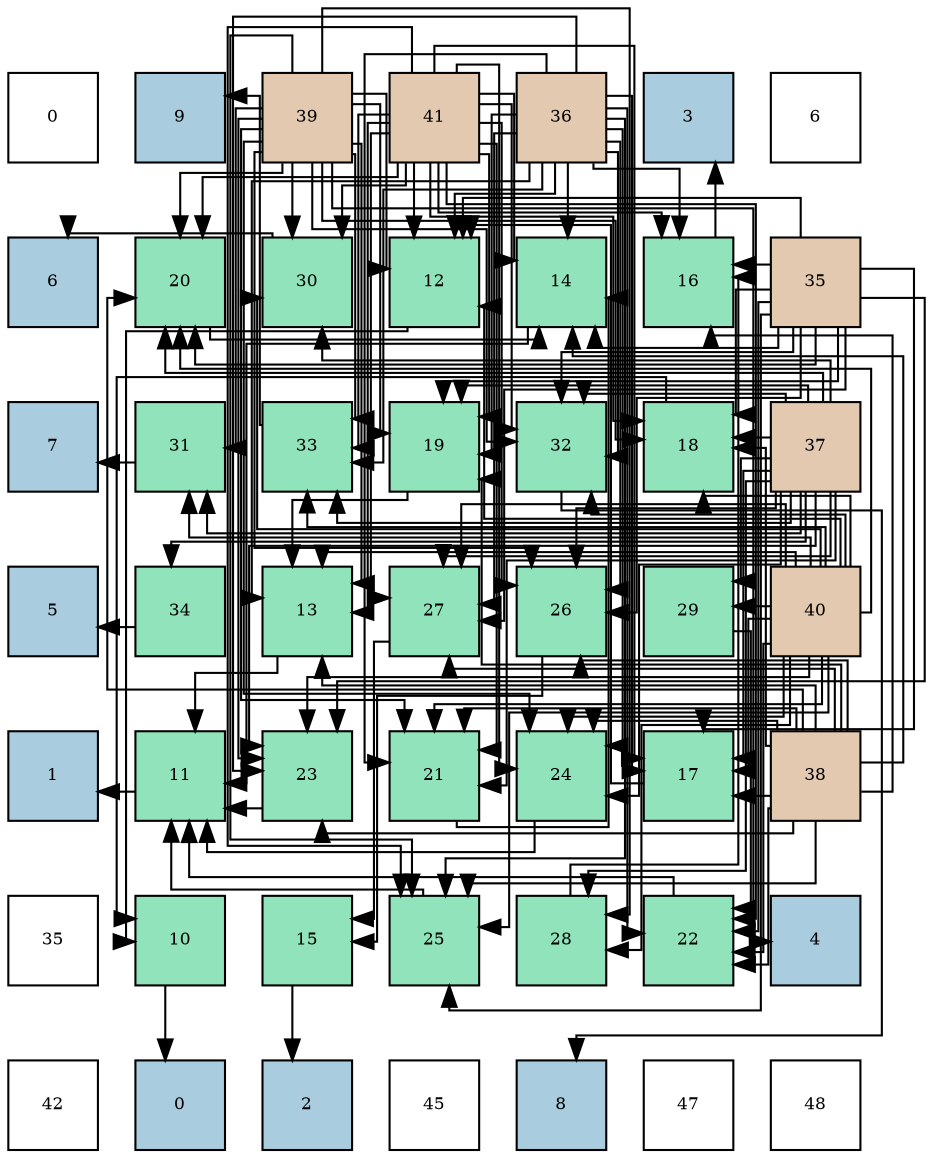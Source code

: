 digraph layout{
 rankdir=TB;
 splines=ortho;
 node [style=filled shape=square fixedsize=true width=0.6];
0[label="0", fontsize=8, fillcolor="#ffffff"];
1[label="9", fontsize=8, fillcolor="#a9ccde"];
2[label="39", fontsize=8, fillcolor="#e3c9af"];
3[label="41", fontsize=8, fillcolor="#e3c9af"];
4[label="36", fontsize=8, fillcolor="#e3c9af"];
5[label="3", fontsize=8, fillcolor="#a9ccde"];
6[label="6", fontsize=8, fillcolor="#ffffff"];
7[label="6", fontsize=8, fillcolor="#a9ccde"];
8[label="20", fontsize=8, fillcolor="#91e3bb"];
9[label="30", fontsize=8, fillcolor="#91e3bb"];
10[label="12", fontsize=8, fillcolor="#91e3bb"];
11[label="14", fontsize=8, fillcolor="#91e3bb"];
12[label="16", fontsize=8, fillcolor="#91e3bb"];
13[label="35", fontsize=8, fillcolor="#e3c9af"];
14[label="7", fontsize=8, fillcolor="#a9ccde"];
15[label="31", fontsize=8, fillcolor="#91e3bb"];
16[label="33", fontsize=8, fillcolor="#91e3bb"];
17[label="19", fontsize=8, fillcolor="#91e3bb"];
18[label="32", fontsize=8, fillcolor="#91e3bb"];
19[label="18", fontsize=8, fillcolor="#91e3bb"];
20[label="37", fontsize=8, fillcolor="#e3c9af"];
21[label="5", fontsize=8, fillcolor="#a9ccde"];
22[label="34", fontsize=8, fillcolor="#91e3bb"];
23[label="13", fontsize=8, fillcolor="#91e3bb"];
24[label="27", fontsize=8, fillcolor="#91e3bb"];
25[label="26", fontsize=8, fillcolor="#91e3bb"];
26[label="29", fontsize=8, fillcolor="#91e3bb"];
27[label="40", fontsize=8, fillcolor="#e3c9af"];
28[label="1", fontsize=8, fillcolor="#a9ccde"];
29[label="11", fontsize=8, fillcolor="#91e3bb"];
30[label="23", fontsize=8, fillcolor="#91e3bb"];
31[label="21", fontsize=8, fillcolor="#91e3bb"];
32[label="24", fontsize=8, fillcolor="#91e3bb"];
33[label="17", fontsize=8, fillcolor="#91e3bb"];
34[label="38", fontsize=8, fillcolor="#e3c9af"];
35[label="35", fontsize=8, fillcolor="#ffffff"];
36[label="10", fontsize=8, fillcolor="#91e3bb"];
37[label="15", fontsize=8, fillcolor="#91e3bb"];
38[label="25", fontsize=8, fillcolor="#91e3bb"];
39[label="28", fontsize=8, fillcolor="#91e3bb"];
40[label="22", fontsize=8, fillcolor="#91e3bb"];
41[label="4", fontsize=8, fillcolor="#a9ccde"];
42[label="42", fontsize=8, fillcolor="#ffffff"];
43[label="0", fontsize=8, fillcolor="#a9ccde"];
44[label="2", fontsize=8, fillcolor="#a9ccde"];
45[label="45", fontsize=8, fillcolor="#ffffff"];
46[label="8", fontsize=8, fillcolor="#a9ccde"];
47[label="47", fontsize=8, fillcolor="#ffffff"];
48[label="48", fontsize=8, fillcolor="#ffffff"];
edge [constraint=false, style=vis];36 -> 43;
29 -> 28;
10 -> 36;
23 -> 29;
11 -> 29;
37 -> 44;
12 -> 5;
33 -> 10;
19 -> 36;
17 -> 23;
8 -> 11;
31 -> 11;
40 -> 29;
30 -> 29;
32 -> 29;
38 -> 29;
25 -> 37;
24 -> 37;
39 -> 12;
26 -> 41;
9 -> 7;
15 -> 14;
18 -> 46;
16 -> 1;
22 -> 21;
13 -> 10;
13 -> 11;
13 -> 12;
13 -> 33;
13 -> 19;
13 -> 17;
13 -> 8;
13 -> 40;
13 -> 30;
13 -> 38;
13 -> 25;
13 -> 24;
13 -> 18;
4 -> 10;
4 -> 23;
4 -> 11;
4 -> 12;
4 -> 33;
4 -> 17;
4 -> 31;
4 -> 40;
4 -> 30;
4 -> 32;
4 -> 38;
4 -> 25;
4 -> 24;
4 -> 18;
4 -> 16;
20 -> 33;
20 -> 19;
20 -> 17;
20 -> 8;
20 -> 31;
20 -> 30;
20 -> 32;
20 -> 25;
20 -> 24;
20 -> 39;
20 -> 26;
20 -> 9;
20 -> 15;
20 -> 18;
20 -> 16;
20 -> 22;
34 -> 23;
34 -> 11;
34 -> 12;
34 -> 33;
34 -> 19;
34 -> 17;
34 -> 8;
34 -> 31;
34 -> 40;
34 -> 30;
34 -> 32;
34 -> 38;
34 -> 25;
34 -> 24;
2 -> 10;
2 -> 23;
2 -> 19;
2 -> 17;
2 -> 8;
2 -> 31;
2 -> 40;
2 -> 30;
2 -> 32;
2 -> 38;
2 -> 25;
2 -> 39;
2 -> 9;
2 -> 15;
2 -> 18;
2 -> 16;
27 -> 10;
27 -> 23;
27 -> 33;
27 -> 19;
27 -> 8;
27 -> 31;
27 -> 40;
27 -> 30;
27 -> 32;
27 -> 38;
27 -> 24;
27 -> 39;
27 -> 26;
27 -> 9;
27 -> 15;
27 -> 18;
27 -> 16;
3 -> 10;
3 -> 23;
3 -> 11;
3 -> 12;
3 -> 33;
3 -> 19;
3 -> 17;
3 -> 8;
3 -> 31;
3 -> 40;
3 -> 32;
3 -> 38;
3 -> 25;
3 -> 24;
3 -> 9;
3 -> 18;
3 -> 16;
edge [constraint=true, style=invis];
0 -> 7 -> 14 -> 21 -> 28 -> 35 -> 42;
1 -> 8 -> 15 -> 22 -> 29 -> 36 -> 43;
2 -> 9 -> 16 -> 23 -> 30 -> 37 -> 44;
3 -> 10 -> 17 -> 24 -> 31 -> 38 -> 45;
4 -> 11 -> 18 -> 25 -> 32 -> 39 -> 46;
5 -> 12 -> 19 -> 26 -> 33 -> 40 -> 47;
6 -> 13 -> 20 -> 27 -> 34 -> 41 -> 48;
rank = same {0 -> 1 -> 2 -> 3 -> 4 -> 5 -> 6};
rank = same {7 -> 8 -> 9 -> 10 -> 11 -> 12 -> 13};
rank = same {14 -> 15 -> 16 -> 17 -> 18 -> 19 -> 20};
rank = same {21 -> 22 -> 23 -> 24 -> 25 -> 26 -> 27};
rank = same {28 -> 29 -> 30 -> 31 -> 32 -> 33 -> 34};
rank = same {35 -> 36 -> 37 -> 38 -> 39 -> 40 -> 41};
rank = same {42 -> 43 -> 44 -> 45 -> 46 -> 47 -> 48};
}